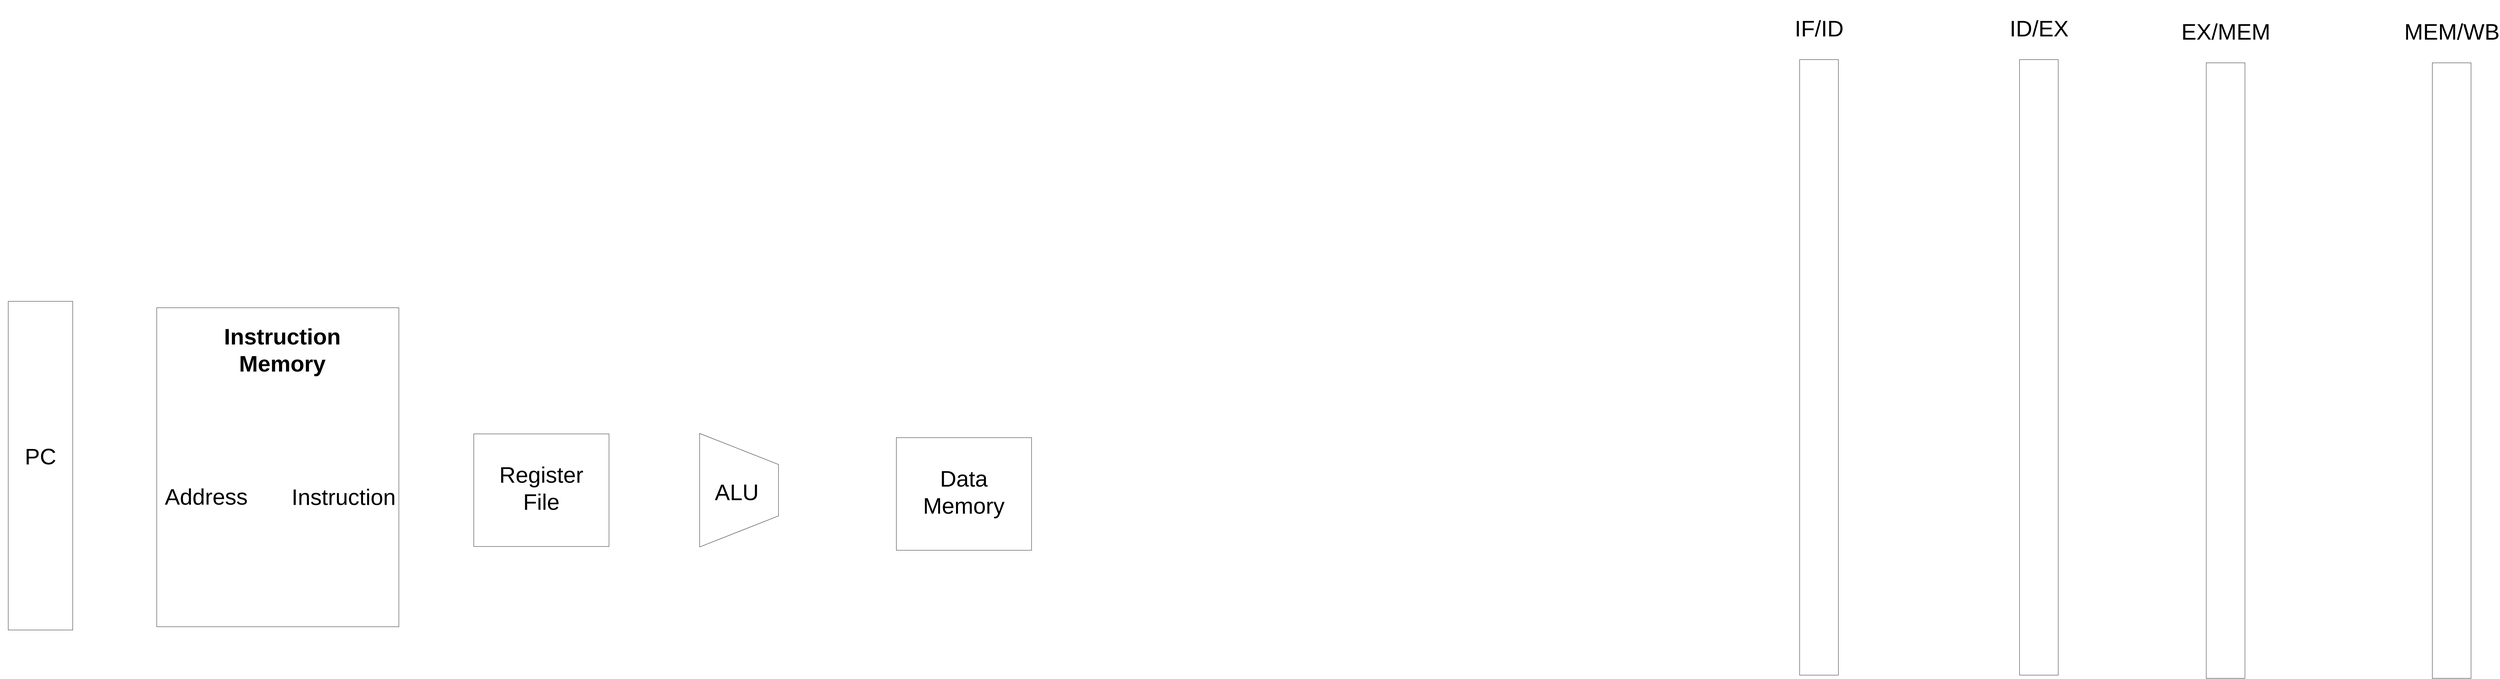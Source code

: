 <mxfile version="13.9.5" type="device"><diagram id="cT5OivpcxUtGEbX677nD" name="Page-1"><mxGraphModel dx="8647" dy="4047" grid="1" gridSize="10" guides="1" tooltips="1" connect="1" arrows="1" fold="1" page="1" pageScale="1" pageWidth="4681" pageHeight="3300" math="0" shadow="0"><root><mxCell id="0"/><mxCell id="1" parent="0"/><mxCell id="qRegCNnT0xeti16nABlP-14" value="" style="rounded=0;whiteSpace=wrap;html=1;" vertex="1" parent="1"><mxGeometry x="5870" y="450" width="120" height="1910" as="geometry"/></mxCell><mxCell id="qRegCNnT0xeti16nABlP-16" value="&lt;font style=&quot;font-size: 70px&quot;&gt;IF/ID&lt;/font&gt;" style="text;html=1;strokeColor=none;fillColor=none;align=center;verticalAlign=middle;whiteSpace=wrap;rounded=0;" vertex="1" parent="1"><mxGeometry x="5819.996" y="265.305" width="221.285" height="174.699" as="geometry"/></mxCell><mxCell id="qRegCNnT0xeti16nABlP-17" value="" style="rounded=0;whiteSpace=wrap;html=1;" vertex="1" parent="1"><mxGeometry x="6551.72" y="450" width="120" height="1910" as="geometry"/></mxCell><mxCell id="qRegCNnT0xeti16nABlP-18" value="&lt;font style=&quot;font-size: 70px&quot;&gt;ID/EX&lt;/font&gt;" style="text;html=1;strokeColor=none;fillColor=none;align=center;verticalAlign=middle;whiteSpace=wrap;rounded=0;" vertex="1" parent="1"><mxGeometry x="6501.716" y="265.305" width="221.285" height="174.699" as="geometry"/></mxCell><mxCell id="qRegCNnT0xeti16nABlP-19" value="" style="rounded=0;whiteSpace=wrap;html=1;" vertex="1" parent="1"><mxGeometry x="7130.72" y="460" width="120" height="1910" as="geometry"/></mxCell><mxCell id="qRegCNnT0xeti16nABlP-20" value="&lt;font style=&quot;font-size: 70px&quot;&gt;EX/MEM&lt;/font&gt;" style="text;html=1;strokeColor=none;fillColor=none;align=center;verticalAlign=middle;whiteSpace=wrap;rounded=0;" vertex="1" parent="1"><mxGeometry x="7080.716" y="275.305" width="221.285" height="174.699" as="geometry"/></mxCell><mxCell id="qRegCNnT0xeti16nABlP-21" value="" style="rounded=0;whiteSpace=wrap;html=1;" vertex="1" parent="1"><mxGeometry x="7831.72" y="460" width="120" height="1910" as="geometry"/></mxCell><mxCell id="qRegCNnT0xeti16nABlP-22" value="&lt;font style=&quot;font-size: 70px&quot;&gt;MEM/WB&lt;/font&gt;" style="text;html=1;strokeColor=none;fillColor=none;align=center;verticalAlign=middle;whiteSpace=wrap;rounded=0;" vertex="1" parent="1"><mxGeometry x="7781.716" y="275.305" width="221.285" height="174.699" as="geometry"/></mxCell><mxCell id="qRegCNnT0xeti16nABlP-1" value="" style="rounded=1;whiteSpace=wrap;html=1;arcSize=0;" vertex="1" parent="1"><mxGeometry x="1758.99" y="1611.456" width="419.278" height="349.398" as="geometry"/></mxCell><mxCell id="qRegCNnT0xeti16nABlP-2" value="&lt;font style=&quot;font-size: 70px&quot;&gt;Register File&lt;/font&gt;" style="text;html=1;strokeColor=none;fillColor=none;align=center;verticalAlign=middle;whiteSpace=wrap;rounded=0;" vertex="1" parent="1"><mxGeometry x="1857.986" y="1692.982" width="221.285" height="174.699" as="geometry"/></mxCell><mxCell id="qRegCNnT0xeti16nABlP-4" value="" style="rounded=1;whiteSpace=wrap;html=1;arcSize=0;" vertex="1" parent="1"><mxGeometry x="776" y="1220" width="750.72" height="989.87" as="geometry"/></mxCell><mxCell id="qRegCNnT0xeti16nABlP-5" value="&lt;font style=&quot;font-size: 70px&quot;&gt;&lt;b&gt;Instruction Memory&lt;/b&gt;&lt;/font&gt;" style="text;html=1;strokeColor=none;fillColor=none;align=center;verticalAlign=middle;whiteSpace=wrap;rounded=0;" vertex="1" parent="1"><mxGeometry x="1040.0" y="1250" width="251" height="202.84" as="geometry"/></mxCell><mxCell id="qRegCNnT0xeti16nABlP-7" value="" style="shape=trapezoid;perimeter=trapezoidPerimeter;whiteSpace=wrap;html=1;fixedSize=1;rotation=90;size=96.344;" vertex="1" parent="1"><mxGeometry x="2405.376" y="1663.865" width="352.31" height="244.578" as="geometry"/></mxCell><mxCell id="qRegCNnT0xeti16nABlP-9" value="&lt;font style=&quot;font-size: 70px&quot;&gt;ALU&lt;/font&gt;" style="text;html=1;strokeColor=none;fillColor=none;align=center;verticalAlign=middle;whiteSpace=wrap;rounded=0;" vertex="1" parent="1"><mxGeometry x="2463.609" y="1704.629" width="221.285" height="174.699" as="geometry"/></mxCell><mxCell id="qRegCNnT0xeti16nABlP-10" value="" style="rounded=1;whiteSpace=wrap;html=1;arcSize=0;" vertex="1" parent="1"><mxGeometry x="3069.232" y="1623.102" width="419.278" height="349.398" as="geometry"/></mxCell><mxCell id="qRegCNnT0xeti16nABlP-11" value="&lt;font style=&quot;font-size: 70px&quot;&gt;Data Memory&lt;/font&gt;" style="text;html=1;strokeColor=none;fillColor=none;align=center;verticalAlign=middle;whiteSpace=wrap;rounded=0;" vertex="1" parent="1"><mxGeometry x="3168.228" y="1704.629" width="221.285" height="174.699" as="geometry"/></mxCell><mxCell id="qRegCNnT0xeti16nABlP-24" value="" style="rounded=1;whiteSpace=wrap;html=1;arcSize=0;" vertex="1" parent="1"><mxGeometry x="315.5" y="1200" width="200" height="1020" as="geometry"/></mxCell><mxCell id="qRegCNnT0xeti16nABlP-25" value="&lt;font style=&quot;font-size: 70px&quot;&gt;PC&lt;/font&gt;" style="text;html=1;strokeColor=none;fillColor=none;align=center;verticalAlign=middle;whiteSpace=wrap;rounded=0;" vertex="1" parent="1"><mxGeometry x="290" y="1580" width="251" height="202.84" as="geometry"/></mxCell><mxCell id="qRegCNnT0xeti16nABlP-26" value="&lt;font style=&quot;font-size: 70px&quot;&gt;Address&lt;/font&gt;" style="text;html=1;strokeColor=none;fillColor=none;align=center;verticalAlign=middle;whiteSpace=wrap;rounded=0;" vertex="1" parent="1"><mxGeometry x="803.86" y="1704.63" width="251" height="202.84" as="geometry"/></mxCell><mxCell id="qRegCNnT0xeti16nABlP-27" value="&lt;font style=&quot;font-size: 70px&quot;&gt;Instruction&lt;br&gt;&lt;/font&gt;" style="text;html=1;strokeColor=none;fillColor=none;align=center;verticalAlign=middle;whiteSpace=wrap;rounded=0;" vertex="1" parent="1"><mxGeometry x="1230" y="1705.6" width="251" height="202.84" as="geometry"/></mxCell></root></mxGraphModel></diagram></mxfile>